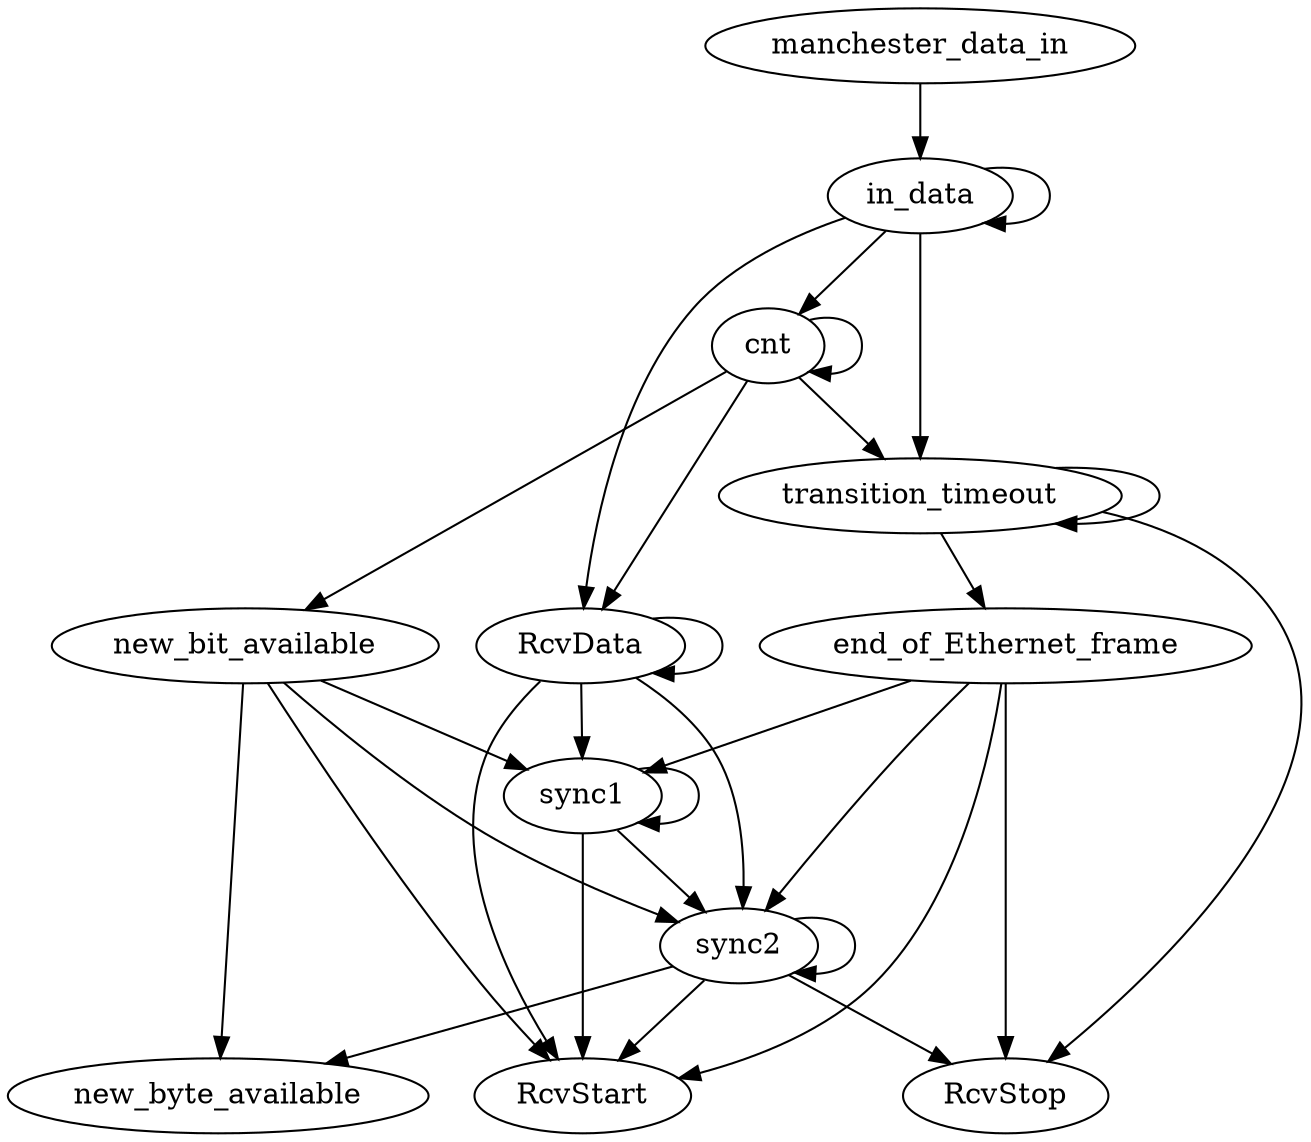 digraph "" {
	cnt -> cnt	 [weight=2.0];
	cnt -> RcvData	 [weight=1.0];
	cnt -> transition_timeout	 [weight=1.0];
	cnt -> new_bit_available	 [weight=1.0];
	RcvData -> RcvData	 [weight=1.0];
	RcvData -> RcvStart	 [weight=1.0];
	RcvData -> sync2	 [weight=1.0];
	RcvData -> sync1	 [weight=4.0];
	sync2 -> RcvStart	 [weight=1.0];
	sync2 -> sync2	 [weight=5.0];
	sync2 -> new_byte_available	 [weight=1.0];
	sync2 -> RcvStop	 [weight=1.0];
	manchester_data_in -> in_data	 [weight=1.0];
	transition_timeout -> RcvStop	 [weight=1.0];
	transition_timeout -> transition_timeout	 [weight=1.0];
	transition_timeout -> end_of_Ethernet_frame	 [weight=1.0];
	in_data -> cnt	 [weight=2.0];
	in_data -> RcvData	 [weight=1.0];
	in_data -> transition_timeout	 [weight=4.0];
	in_data -> in_data	 [weight=1.0];
	sync1 -> RcvStart	 [weight=1.0];
	sync1 -> sync2	 [weight=1.0];
	sync1 -> sync1	 [weight=2.0];
	end_of_Ethernet_frame -> RcvStart	 [weight=1.0];
	end_of_Ethernet_frame -> sync2	 [weight=4.0];
	end_of_Ethernet_frame -> RcvStop	 [weight=1.0];
	end_of_Ethernet_frame -> sync1	 [weight=3.0];
	new_bit_available -> RcvStart	 [weight=1.0];
	new_bit_available -> sync2	 [weight=3.0];
	new_bit_available -> new_byte_available	 [weight=1.0];
	new_bit_available -> sync1	 [weight=2.0];
}
